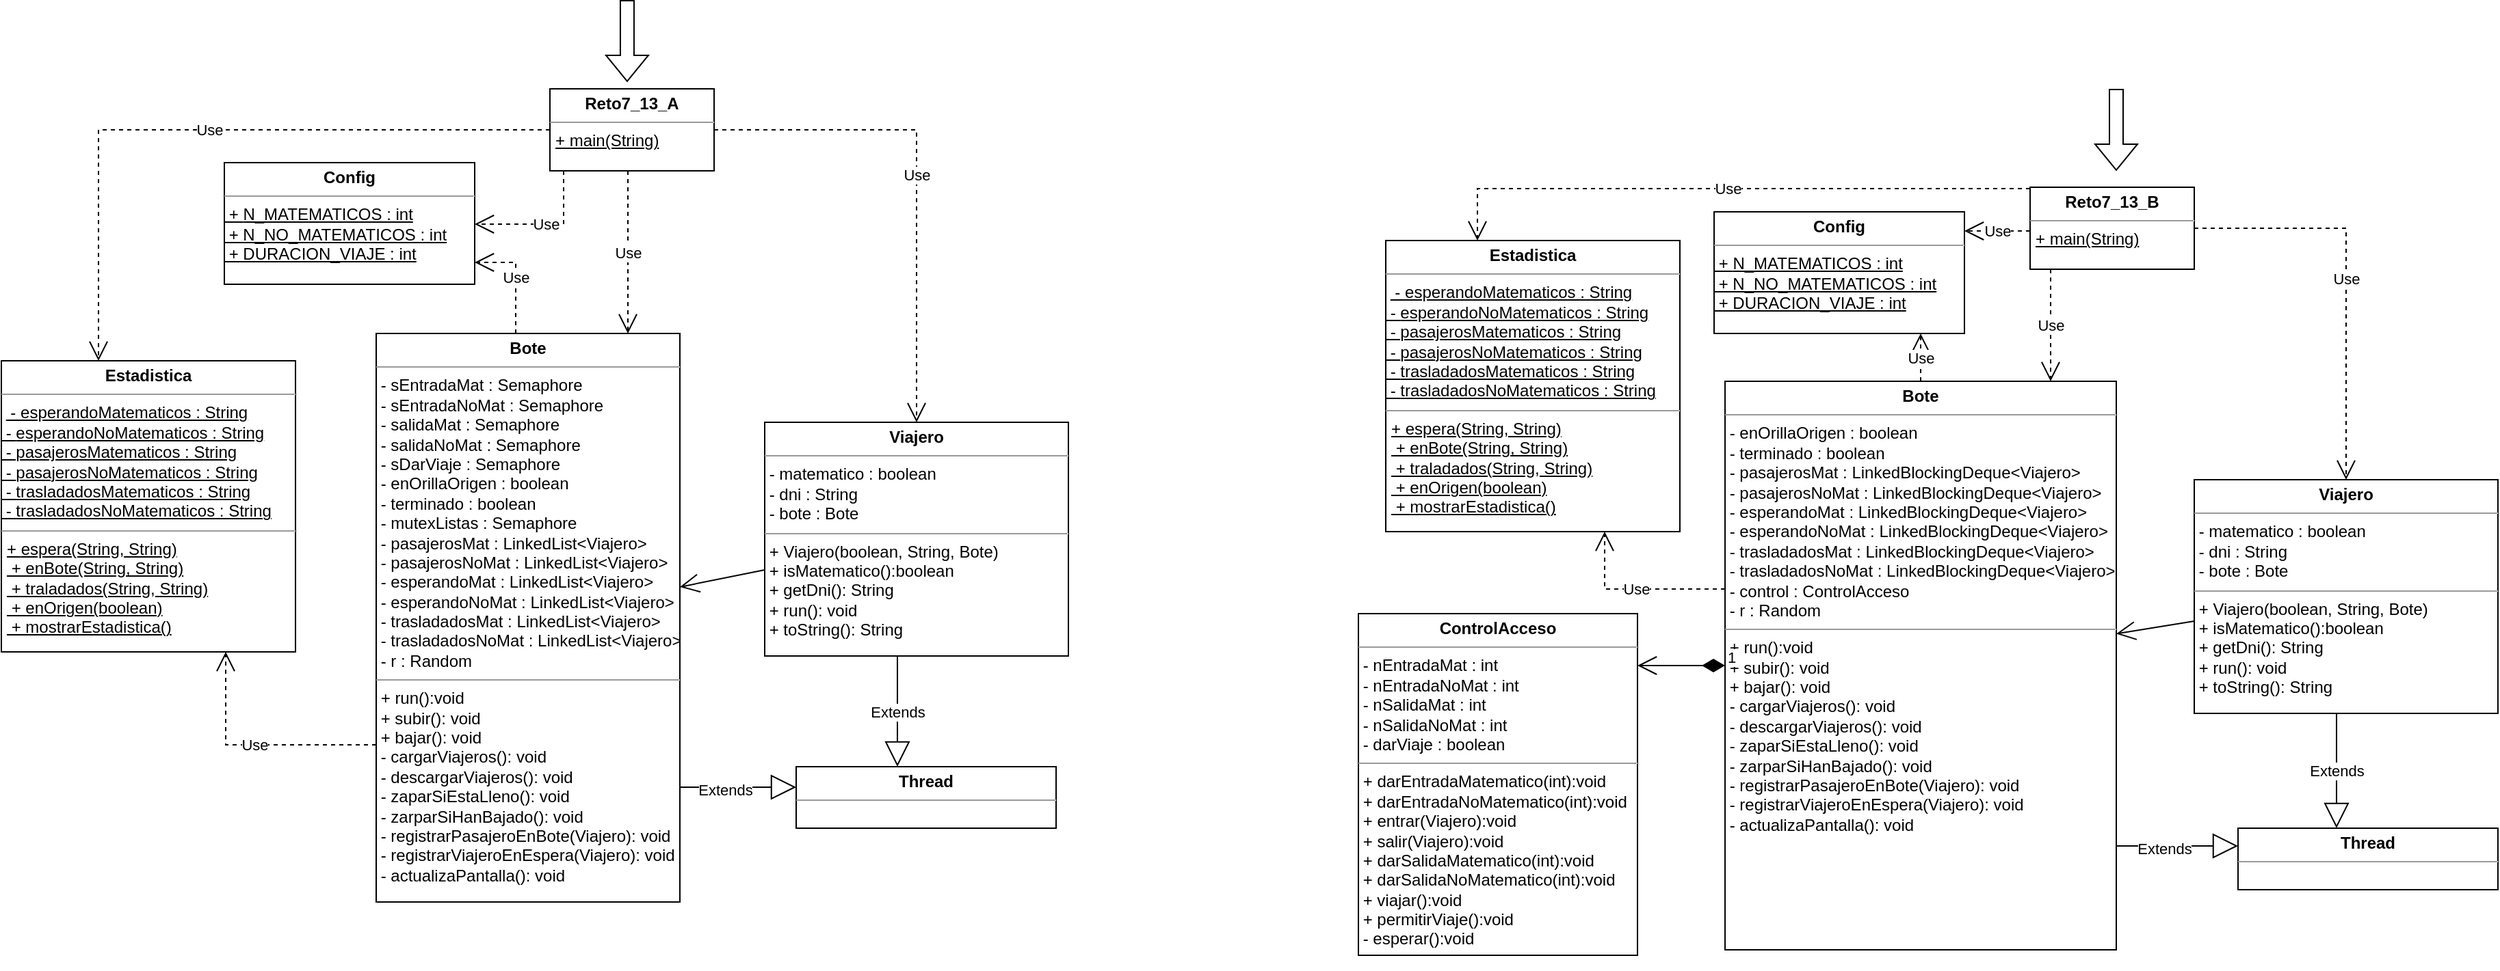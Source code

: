 <mxfile version="20.6.2" type="device"><diagram id="MzJFYPw6yOlojLo13A0B" name="Página-1"><mxGraphModel dx="1654" dy="972" grid="0" gridSize="10" guides="1" tooltips="1" connect="1" arrows="1" fold="1" page="1" pageScale="1" pageWidth="4000" pageHeight="2000" math="0" shadow="0"><root><mxCell id="0"/><mxCell id="1" parent="0"/><mxCell id="kdmSwV2Cofq7j0bnxIZ5-1" value="&lt;p style=&quot;margin:0px;margin-top:4px;text-align:center;&quot;&gt;&lt;b&gt;Reto7_13_A&lt;/b&gt;&lt;/p&gt;&lt;hr size=&quot;1&quot;&gt;&lt;p style=&quot;margin:0px;margin-left:4px;&quot;&gt;&lt;u&gt;+ main(String)&lt;/u&gt;&lt;br&gt;&lt;/p&gt;" style="verticalAlign=top;align=left;overflow=fill;fontSize=12;fontFamily=Helvetica;html=1;" parent="1" vertex="1"><mxGeometry x="645" y="727" width="120" height="60" as="geometry"/></mxCell><mxCell id="kdmSwV2Cofq7j0bnxIZ5-2" value="" style="shape=flexArrow;endArrow=classic;html=1;rounded=0;" parent="1" edge="1"><mxGeometry width="50" height="50" relative="1" as="geometry"><mxPoint x="701.47" y="662" as="sourcePoint"/><mxPoint x="701.47" y="722" as="targetPoint"/></mxGeometry></mxCell><mxCell id="kdmSwV2Cofq7j0bnxIZ5-5" value="&lt;p style=&quot;margin:0px;margin-top:4px;text-align:center;&quot;&gt;&lt;b&gt;Config&lt;/b&gt;&lt;/p&gt;&lt;hr size=&quot;1&quot;&gt;&lt;p style=&quot;margin:0px;margin-left:4px;&quot;&gt;&lt;/p&gt;&lt;u&gt;&amp;nbsp;+&amp;nbsp;&lt;/u&gt;&lt;span style=&quot;background-color: initial;&quot;&gt;&lt;u&gt;N_MATEMATICOS : int&lt;/u&gt;&lt;/span&gt;&lt;div&gt;&lt;u&gt;&amp;nbsp;+ N_NO_MATEMATICOS : int&lt;/u&gt;&lt;/div&gt;&lt;div&gt;&lt;u&gt;&amp;nbsp;+ DURACION_VIAJE : int&lt;/u&gt;&lt;/div&gt;" style="verticalAlign=top;align=left;overflow=fill;fontSize=12;fontFamily=Helvetica;html=1;" parent="1" vertex="1"><mxGeometry x="407" y="781" width="183" height="89" as="geometry"/></mxCell><mxCell id="kdmSwV2Cofq7j0bnxIZ5-12" value="&lt;p style=&quot;margin:0px;margin-top:4px;text-align:center;&quot;&gt;&lt;b&gt;Thread&lt;/b&gt;&lt;/p&gt;&lt;hr size=&quot;1&quot;&gt;&lt;p style=&quot;margin:0px;margin-left:4px;&quot;&gt;&lt;br&gt;&lt;/p&gt;" style="verticalAlign=top;align=left;overflow=fill;fontSize=12;fontFamily=Helvetica;html=1;" parent="1" vertex="1"><mxGeometry x="825" y="1223" width="190" height="45" as="geometry"/></mxCell><mxCell id="kdmSwV2Cofq7j0bnxIZ5-13" value="&lt;p style=&quot;margin:0px;margin-top:4px;text-align:center;&quot;&gt;&lt;b&gt;Estadistica&lt;/b&gt;&lt;/p&gt;&lt;hr size=&quot;1&quot;&gt;&amp;nbsp;&lt;u style=&quot;background-color: initial;&quot;&gt;&amp;nbsp;-&amp;nbsp;&lt;span style=&quot;background-color: initial;&quot;&gt;esperandoMatematicos : String&lt;/span&gt;&lt;/u&gt;&lt;br&gt;&lt;u style=&quot;background-color: initial;&quot;&gt;&amp;nbsp;-&amp;nbsp;&lt;/u&gt;&lt;u style=&quot;background-color: initial;&quot;&gt;esperandoNoMatematicos : String&lt;br&gt;&lt;/u&gt;&lt;u style=&quot;background-color: initial;&quot;&gt;&amp;nbsp;- pasajerosMatematicos : String&lt;/u&gt;&lt;u style=&quot;background-color: initial;&quot;&gt;&lt;br&gt;&lt;/u&gt;&lt;u&gt;&amp;nbsp;-&amp;nbsp;&lt;/u&gt;&lt;u style=&quot;background-color: initial;&quot;&gt;pasajerosNoMatematicos : String&lt;/u&gt;&lt;u&gt;&lt;br&gt;&amp;nbsp;-&amp;nbsp;&lt;/u&gt;&lt;u style=&quot;background-color: initial;&quot;&gt;trasladadosMatematicos : String&lt;/u&gt;&lt;u&gt;&lt;br&gt;&amp;nbsp;-&amp;nbsp;&lt;/u&gt;&lt;u style=&quot;background-color: initial;&quot;&gt;trasladadosNoMatematicos : String&lt;/u&gt;&lt;u&gt;&lt;br&gt;&lt;/u&gt;&lt;hr size=&quot;1&quot;&gt;&lt;p style=&quot;margin:0px;margin-left:4px;&quot;&gt;&lt;u&gt;+&amp;nbsp;&lt;/u&gt;&lt;span style=&quot;background-color: initial;&quot;&gt;&lt;u&gt;espera(String, String)&lt;/u&gt;&lt;/span&gt;&lt;/p&gt;&lt;p style=&quot;margin:0px;margin-left:4px;&quot;&gt;&lt;u&gt;&amp;nbsp;+ enBote(String, String)&lt;/u&gt;&lt;/p&gt;&lt;p style=&quot;margin:0px;margin-left:4px;&quot;&gt;&lt;u&gt;&amp;nbsp;+ traladados(String, String)&lt;/u&gt;&lt;/p&gt;&lt;p style=&quot;margin:0px;margin-left:4px;&quot;&gt;&lt;u&gt;&amp;nbsp;+ enOrigen(boolean)&lt;/u&gt;&lt;/p&gt;&lt;p style=&quot;margin:0px;margin-left:4px;&quot;&gt;&lt;u&gt;&amp;nbsp;+ mostrarEstadistica()&lt;/u&gt;&lt;/p&gt;" style="verticalAlign=top;align=left;overflow=fill;fontSize=12;fontFamily=Helvetica;html=1;" parent="1" vertex="1"><mxGeometry x="244" y="926" width="215" height="213" as="geometry"/></mxCell><mxCell id="goWe39SvWJ5afLizAlwb-5" value="Extends" style="endArrow=block;endSize=16;endFill=0;html=1;rounded=0;edgeStyle=orthogonalEdgeStyle;startArrow=none;" parent="1" source="1cY4Yod7n6SHqiEkVjwp-2" target="kdmSwV2Cofq7j0bnxIZ5-12" edge="1"><mxGeometry x="-0.224" y="-2" width="160" relative="1" as="geometry"><mxPoint x="505" y="977" as="sourcePoint"/><mxPoint x="713" y="792" as="targetPoint"/><Array as="points"><mxPoint x="793" y="1238"/><mxPoint x="793" y="1238"/></Array><mxPoint as="offset"/></mxGeometry></mxCell><mxCell id="goWe39SvWJ5afLizAlwb-6" value="Extends" style="endArrow=block;endSize=16;endFill=0;html=1;rounded=0;edgeStyle=orthogonalEdgeStyle;jumpStyle=arc;jumpSize=15;" parent="1" source="1cY4Yod7n6SHqiEkVjwp-4" target="kdmSwV2Cofq7j0bnxIZ5-12" edge="1"><mxGeometry width="160" relative="1" as="geometry"><mxPoint x="1023" y="1015" as="sourcePoint"/><mxPoint x="503" y="1074" as="targetPoint"/><Array as="points"><mxPoint x="899" y="1161"/><mxPoint x="899" y="1161"/></Array></mxGeometry></mxCell><mxCell id="goWe39SvWJ5afLizAlwb-12" value="Use" style="endArrow=open;endSize=12;dashed=1;html=1;rounded=0;edgeStyle=orthogonalEdgeStyle;" parent="1" source="kdmSwV2Cofq7j0bnxIZ5-1" target="1cY4Yod7n6SHqiEkVjwp-2" edge="1"><mxGeometry width="160" relative="1" as="geometry"><mxPoint x="720.089" y="382" as="sourcePoint"/><mxPoint x="1028.048" y="892" as="targetPoint"/><Array as="points"><mxPoint x="702" y="897"/><mxPoint x="702" y="897"/></Array></mxGeometry></mxCell><mxCell id="cLcp4YFCbcZAhSx4IMIS-6" value="Use" style="endArrow=open;endSize=12;dashed=1;html=1;rounded=0;" parent="1" source="1cY4Yod7n6SHqiEkVjwp-2" edge="1"><mxGeometry width="160" relative="1" as="geometry"><mxPoint x="577.379" y="977" as="sourcePoint"/><mxPoint x="586" y="1244.715" as="targetPoint"/></mxGeometry></mxCell><mxCell id="1cY4Yod7n6SHqiEkVjwp-2" value="&lt;p style=&quot;margin: 4px 0px 0px; text-align: center;&quot;&gt;&lt;b&gt;Bote&lt;/b&gt;&lt;br&gt;&lt;/p&gt;&lt;hr size=&quot;1&quot;&gt;&lt;p style=&quot;margin:0px;margin-left:4px;&quot;&gt;&lt;/p&gt;&amp;nbsp;-&amp;nbsp;&lt;span style=&quot;background-color: initial;&quot;&gt;sEntradaMat : Semaphore&lt;/span&gt;&lt;div&gt;&amp;nbsp;- sEntradaNoMat : Semaphore&lt;/div&gt;&lt;div&gt;&amp;nbsp;- salidaMat : Semaphore&lt;/div&gt;&lt;div&gt;&amp;nbsp;- salidaNoMat : Semaphore&lt;/div&gt;&lt;div&gt;&amp;nbsp;- sDarViaje : Semaphore&lt;/div&gt;&lt;div&gt;&amp;nbsp;- enOrillaOrigen : boolean&lt;/div&gt;&lt;div&gt;&amp;nbsp;- terminado : boolean&lt;/div&gt;&lt;div&gt;&amp;nbsp;- mutexListas : Semaphore&lt;/div&gt;&lt;div&gt;&amp;nbsp;- pasajerosMat : LinkedList&amp;lt;Viajero&amp;gt;&lt;/div&gt;&lt;div&gt;&amp;nbsp;- pasajerosNoMat : LinkedList&amp;lt;Viajero&amp;gt;&lt;/div&gt;&lt;div&gt;&amp;nbsp;- esperandoMat : LinkedList&amp;lt;Viajero&amp;gt;&lt;/div&gt;&lt;div&gt;&amp;nbsp;- esperandoNoMat : LinkedList&amp;lt;Viajero&amp;gt;&lt;/div&gt;&lt;div&gt;&amp;nbsp;- trasladadosMat : LinkedList&amp;lt;Viajero&amp;gt;&lt;/div&gt;&lt;div&gt;&amp;nbsp;- trasladadosNoMat : LinkedList&amp;lt;Viajero&amp;gt;&lt;/div&gt;&lt;div&gt;&amp;nbsp;- r : Random&lt;/div&gt;&lt;hr size=&quot;1&quot;&gt;&lt;p style=&quot;margin:0px;margin-left:4px;&quot;&gt;&lt;/p&gt;&lt;span style=&quot;background-color: initial;&quot;&gt;&lt;div&gt;&amp;nbsp;+&amp;nbsp;&lt;span style=&quot;background-color: initial;&quot;&gt;run():void&lt;/span&gt;&lt;/div&gt;&lt;/span&gt;&lt;div&gt;&amp;nbsp;+ subir(): void&lt;/div&gt;&lt;div&gt;&amp;nbsp;+ bajar(): void&lt;/div&gt;&lt;div&gt;&amp;nbsp;- cargarViajeros(): void&lt;/div&gt;&lt;div&gt;&amp;nbsp;- descargarViajeros(): void&lt;/div&gt;&lt;div&gt;&amp;nbsp;- zaparSiEstaLleno(): void&lt;/div&gt;&lt;div&gt;&amp;nbsp;- zarparSiHanBajado(): void&lt;/div&gt;&lt;div&gt;&amp;nbsp;- registrarPasajeroEnBote(Viajero): void&lt;/div&gt;&lt;div&gt;&amp;nbsp;- registrarViajeroEnEspera(Viajero): void&lt;/div&gt;&lt;div&gt;&amp;nbsp;- actualizaPantalla(): void&lt;/div&gt;" style="verticalAlign=top;align=left;overflow=fill;fontSize=12;fontFamily=Helvetica;html=1;" parent="1" vertex="1"><mxGeometry x="518" y="906" width="222" height="416" as="geometry"/></mxCell><mxCell id="1cY4Yod7n6SHqiEkVjwp-4" value="&lt;p style=&quot;margin: 4px 0px 0px; text-align: center;&quot;&gt;&lt;b&gt;Viajero&lt;/b&gt;&lt;/p&gt;&lt;hr size=&quot;1&quot;&gt;&lt;p style=&quot;margin:0px;margin-left:4px;&quot;&gt;&lt;/p&gt;&amp;nbsp;-&amp;nbsp;&lt;span style=&quot;background-color: initial;&quot;&gt;matematico : boolean&lt;/span&gt;&lt;div&gt;&amp;nbsp;- dni : String&lt;/div&gt;&lt;div&gt;&amp;nbsp;- bote : Bote&lt;/div&gt;&lt;hr size=&quot;1&quot;&gt;&lt;p style=&quot;margin:0px;margin-left:4px;&quot;&gt;&lt;/p&gt;&lt;span style=&quot;background-color: initial;&quot;&gt;&amp;nbsp;+&amp;nbsp;&lt;/span&gt;&lt;span style=&quot;background-color: initial;&quot;&gt;Viajero(boolean, String, Bote)&lt;/span&gt;&lt;div&gt;&amp;nbsp;+ isMatematico():boolean&lt;/div&gt;&lt;div&gt;&amp;nbsp;+ getDni(): String&lt;/div&gt;&lt;div&gt;&amp;nbsp;+ run(): void&lt;/div&gt;&lt;div&gt;&amp;nbsp;+ toString(): String&lt;/div&gt;" style="verticalAlign=top;align=left;overflow=fill;fontSize=12;fontFamily=Helvetica;html=1;" parent="1" vertex="1"><mxGeometry x="802" y="971" width="222" height="171" as="geometry"/></mxCell><mxCell id="1cY4Yod7n6SHqiEkVjwp-7" value="" style="endArrow=open;endFill=1;endSize=12;html=1;rounded=0;" parent="1" source="1cY4Yod7n6SHqiEkVjwp-4" target="1cY4Yod7n6SHqiEkVjwp-2" edge="1"><mxGeometry width="160" relative="1" as="geometry"><mxPoint x="348.214" y="1095" as="sourcePoint"/><mxPoint x="813" y="1029.649" as="targetPoint"/></mxGeometry></mxCell><mxCell id="1cY4Yod7n6SHqiEkVjwp-11" value="Use" style="endArrow=open;endSize=12;dashed=1;html=1;rounded=0;edgeStyle=orthogonalEdgeStyle;" parent="1" source="kdmSwV2Cofq7j0bnxIZ5-1" target="1cY4Yod7n6SHqiEkVjwp-4" edge="1"><mxGeometry width="160" relative="1" as="geometry"><mxPoint x="731" y="824" as="sourcePoint"/><mxPoint x="712.048" y="948" as="targetPoint"/></mxGeometry></mxCell><mxCell id="HdBYPvzMTJ2l69L721Ia-1" value="Use" style="endArrow=open;endSize=12;dashed=1;html=1;rounded=0;edgeStyle=orthogonalEdgeStyle;" parent="1" source="kdmSwV2Cofq7j0bnxIZ5-1" target="kdmSwV2Cofq7j0bnxIZ5-13" edge="1"><mxGeometry width="160" relative="1" as="geometry"><mxPoint x="712.0" y="874" as="sourcePoint"/><mxPoint x="712.0" y="916" as="targetPoint"/><Array as="points"><mxPoint x="315" y="757"/></Array></mxGeometry></mxCell><mxCell id="HdBYPvzMTJ2l69L721Ia-2" value="Use" style="endArrow=open;endSize=12;dashed=1;html=1;rounded=0;edgeStyle=orthogonalEdgeStyle;" parent="1" source="1cY4Yod7n6SHqiEkVjwp-2" target="kdmSwV2Cofq7j0bnxIZ5-13" edge="1"><mxGeometry width="160" relative="1" as="geometry"><mxPoint x="652.0" y="844" as="sourcePoint"/><mxPoint x="408" y="936" as="targetPoint"/><Array as="points"><mxPoint x="408" y="1207"/></Array></mxGeometry></mxCell><mxCell id="HdBYPvzMTJ2l69L721Ia-4" value="Use" style="endArrow=open;endSize=12;dashed=1;html=1;rounded=0;edgeStyle=orthogonalEdgeStyle;" parent="1" source="kdmSwV2Cofq7j0bnxIZ5-1" target="kdmSwV2Cofq7j0bnxIZ5-5" edge="1"><mxGeometry width="160" relative="1" as="geometry"><mxPoint x="712.0" y="797" as="sourcePoint"/><mxPoint x="712.0" y="916" as="targetPoint"/><Array as="points"><mxPoint x="655" y="826"/></Array></mxGeometry></mxCell><mxCell id="HdBYPvzMTJ2l69L721Ia-5" value="Use" style="endArrow=open;endSize=12;dashed=1;html=1;rounded=0;edgeStyle=orthogonalEdgeStyle;" parent="1" source="1cY4Yod7n6SHqiEkVjwp-2" target="kdmSwV2Cofq7j0bnxIZ5-5" edge="1"><mxGeometry width="160" relative="1" as="geometry"><mxPoint x="665" y="797" as="sourcePoint"/><mxPoint x="600" y="836" as="targetPoint"/><Array as="points"><mxPoint x="620" y="854"/></Array></mxGeometry></mxCell><mxCell id="Zn3-x1aMM9qF-Qq5hT-A-1" value="&lt;p style=&quot;margin:0px;margin-top:4px;text-align:center;&quot;&gt;&lt;b&gt;Reto7_13_B&lt;/b&gt;&lt;/p&gt;&lt;hr size=&quot;1&quot;&gt;&lt;p style=&quot;margin:0px;margin-left:4px;&quot;&gt;&lt;u&gt;+ main(String)&lt;/u&gt;&lt;br&gt;&lt;/p&gt;" style="verticalAlign=top;align=left;overflow=fill;fontSize=12;fontFamily=Helvetica;html=1;" vertex="1" parent="1"><mxGeometry x="1727" y="799" width="120" height="60" as="geometry"/></mxCell><mxCell id="Zn3-x1aMM9qF-Qq5hT-A-2" value="" style="shape=flexArrow;endArrow=classic;html=1;rounded=0;" edge="1" parent="1"><mxGeometry width="50" height="50" relative="1" as="geometry"><mxPoint x="1790.0" y="727.0" as="sourcePoint"/><mxPoint x="1790.0" y="787.0" as="targetPoint"/></mxGeometry></mxCell><mxCell id="Zn3-x1aMM9qF-Qq5hT-A-3" value="&lt;p style=&quot;margin:0px;margin-top:4px;text-align:center;&quot;&gt;&lt;b&gt;Config&lt;/b&gt;&lt;/p&gt;&lt;hr size=&quot;1&quot;&gt;&lt;p style=&quot;margin:0px;margin-left:4px;&quot;&gt;&lt;/p&gt;&lt;u&gt;&amp;nbsp;+&amp;nbsp;&lt;/u&gt;&lt;span style=&quot;background-color: initial;&quot;&gt;&lt;u&gt;N_MATEMATICOS : int&lt;/u&gt;&lt;/span&gt;&lt;div&gt;&lt;u&gt;&amp;nbsp;+ N_NO_MATEMATICOS : int&lt;/u&gt;&lt;/div&gt;&lt;div&gt;&lt;u&gt;&amp;nbsp;+ DURACION_VIAJE : int&lt;/u&gt;&lt;/div&gt;" style="verticalAlign=top;align=left;overflow=fill;fontSize=12;fontFamily=Helvetica;html=1;" vertex="1" parent="1"><mxGeometry x="1496" y="817" width="183" height="89" as="geometry"/></mxCell><mxCell id="Zn3-x1aMM9qF-Qq5hT-A-4" value="&lt;p style=&quot;margin:0px;margin-top:4px;text-align:center;&quot;&gt;&lt;b&gt;Thread&lt;/b&gt;&lt;/p&gt;&lt;hr size=&quot;1&quot;&gt;&lt;p style=&quot;margin:0px;margin-left:4px;&quot;&gt;&lt;br&gt;&lt;/p&gt;" style="verticalAlign=top;align=left;overflow=fill;fontSize=12;fontFamily=Helvetica;html=1;" vertex="1" parent="1"><mxGeometry x="1879" y="1268" width="190" height="45" as="geometry"/></mxCell><mxCell id="Zn3-x1aMM9qF-Qq5hT-A-5" value="&lt;p style=&quot;margin:0px;margin-top:4px;text-align:center;&quot;&gt;&lt;b&gt;Estadistica&lt;/b&gt;&lt;/p&gt;&lt;hr size=&quot;1&quot;&gt;&amp;nbsp;&lt;u style=&quot;background-color: initial;&quot;&gt;&amp;nbsp;-&amp;nbsp;&lt;span style=&quot;background-color: initial;&quot;&gt;esperandoMatematicos : String&lt;/span&gt;&lt;/u&gt;&lt;br&gt;&lt;u style=&quot;background-color: initial;&quot;&gt;&amp;nbsp;-&amp;nbsp;&lt;/u&gt;&lt;u style=&quot;background-color: initial;&quot;&gt;esperandoNoMatematicos : String&lt;br&gt;&lt;/u&gt;&lt;u style=&quot;background-color: initial;&quot;&gt;&amp;nbsp;- pasajerosMatematicos : String&lt;/u&gt;&lt;u style=&quot;background-color: initial;&quot;&gt;&lt;br&gt;&lt;/u&gt;&lt;u&gt;&amp;nbsp;-&amp;nbsp;&lt;/u&gt;&lt;u style=&quot;background-color: initial;&quot;&gt;pasajerosNoMatematicos : String&lt;/u&gt;&lt;u&gt;&lt;br&gt;&amp;nbsp;-&amp;nbsp;&lt;/u&gt;&lt;u style=&quot;background-color: initial;&quot;&gt;trasladadosMatematicos : String&lt;/u&gt;&lt;u&gt;&lt;br&gt;&amp;nbsp;-&amp;nbsp;&lt;/u&gt;&lt;u style=&quot;background-color: initial;&quot;&gt;trasladadosNoMatematicos : String&lt;/u&gt;&lt;u&gt;&lt;br&gt;&lt;/u&gt;&lt;hr size=&quot;1&quot;&gt;&lt;p style=&quot;margin:0px;margin-left:4px;&quot;&gt;&lt;u&gt;+&amp;nbsp;&lt;/u&gt;&lt;span style=&quot;background-color: initial;&quot;&gt;&lt;u&gt;espera(String, String)&lt;/u&gt;&lt;/span&gt;&lt;/p&gt;&lt;p style=&quot;margin:0px;margin-left:4px;&quot;&gt;&lt;u&gt;&amp;nbsp;+ enBote(String, String)&lt;/u&gt;&lt;/p&gt;&lt;p style=&quot;margin:0px;margin-left:4px;&quot;&gt;&lt;u&gt;&amp;nbsp;+ traladados(String, String)&lt;/u&gt;&lt;/p&gt;&lt;p style=&quot;margin:0px;margin-left:4px;&quot;&gt;&lt;u&gt;&amp;nbsp;+ enOrigen(boolean)&lt;/u&gt;&lt;/p&gt;&lt;p style=&quot;margin:0px;margin-left:4px;&quot;&gt;&lt;u&gt;&amp;nbsp;+ mostrarEstadistica()&lt;/u&gt;&lt;/p&gt;" style="verticalAlign=top;align=left;overflow=fill;fontSize=12;fontFamily=Helvetica;html=1;" vertex="1" parent="1"><mxGeometry x="1256" y="838" width="215" height="213" as="geometry"/></mxCell><mxCell id="Zn3-x1aMM9qF-Qq5hT-A-6" value="Extends" style="endArrow=block;endSize=16;endFill=0;html=1;rounded=0;edgeStyle=orthogonalEdgeStyle;startArrow=none;" edge="1" parent="1" source="Zn3-x1aMM9qF-Qq5hT-A-10" target="Zn3-x1aMM9qF-Qq5hT-A-4"><mxGeometry x="-0.224" y="-2" width="160" relative="1" as="geometry"><mxPoint x="1513" y="1020" as="sourcePoint"/><mxPoint x="1721" y="835" as="targetPoint"/><Array as="points"><mxPoint x="1801" y="1281"/><mxPoint x="1801" y="1281"/></Array><mxPoint as="offset"/></mxGeometry></mxCell><mxCell id="Zn3-x1aMM9qF-Qq5hT-A-7" value="Extends" style="endArrow=block;endSize=16;endFill=0;html=1;rounded=0;edgeStyle=orthogonalEdgeStyle;jumpStyle=arc;jumpSize=15;" edge="1" parent="1" source="Zn3-x1aMM9qF-Qq5hT-A-11" target="Zn3-x1aMM9qF-Qq5hT-A-4"><mxGeometry width="160" relative="1" as="geometry"><mxPoint x="2031" y="1058" as="sourcePoint"/><mxPoint x="1511" y="1117" as="targetPoint"/><Array as="points"><mxPoint x="1951" y="1207"/><mxPoint x="1951" y="1207"/></Array></mxGeometry></mxCell><mxCell id="Zn3-x1aMM9qF-Qq5hT-A-8" value="Use" style="endArrow=open;endSize=12;dashed=1;html=1;rounded=0;edgeStyle=orthogonalEdgeStyle;" edge="1" parent="1" source="Zn3-x1aMM9qF-Qq5hT-A-1" target="Zn3-x1aMM9qF-Qq5hT-A-10"><mxGeometry width="160" relative="1" as="geometry"><mxPoint x="1728.089" y="425" as="sourcePoint"/><mxPoint x="2036.048" y="935" as="targetPoint"/><Array as="points"><mxPoint x="1742" y="891"/><mxPoint x="1742" y="891"/></Array></mxGeometry></mxCell><mxCell id="Zn3-x1aMM9qF-Qq5hT-A-9" value="Use" style="endArrow=open;endSize=12;dashed=1;html=1;rounded=0;" edge="1" parent="1" source="Zn3-x1aMM9qF-Qq5hT-A-10"><mxGeometry width="160" relative="1" as="geometry"><mxPoint x="1585.379" y="1020" as="sourcePoint"/><mxPoint x="1594" y="1287.715" as="targetPoint"/></mxGeometry></mxCell><mxCell id="Zn3-x1aMM9qF-Qq5hT-A-10" value="&lt;p style=&quot;margin: 4px 0px 0px; text-align: center;&quot;&gt;&lt;b&gt;Bote&lt;/b&gt;&lt;br&gt;&lt;/p&gt;&lt;hr size=&quot;1&quot;&gt;&lt;p style=&quot;margin:0px;margin-left:4px;&quot;&gt;&lt;/p&gt;&amp;nbsp;-&amp;nbsp;&lt;span style=&quot;background-color: initial;&quot;&gt;enOrillaOrigen : boolean&lt;/span&gt;&lt;div&gt;&amp;nbsp;- terminado : boolean&lt;/div&gt;&lt;div&gt;&amp;nbsp;-&amp;nbsp;pasajerosMat : LinkedBlockingDeque&amp;lt;Viajero&amp;gt;&lt;/div&gt;&lt;div&gt;&amp;nbsp;-&amp;nbsp;pasajerosNoMat : LinkedBlockingDeque&amp;lt;Viajero&amp;gt;&lt;/div&gt;&lt;div&gt;&amp;nbsp;-&amp;nbsp;esperandoMat : LinkedBlockingDeque&amp;lt;Viajero&amp;gt;&lt;/div&gt;&lt;div&gt;&amp;nbsp;-&amp;nbsp;esperandoNoMat : LinkedBlockingDeque&amp;lt;Viajero&amp;gt;&lt;/div&gt;&lt;div&gt;&amp;nbsp;-&amp;nbsp;trasladadosMat : LinkedBlockingDeque&amp;lt;Viajero&amp;gt;&lt;/div&gt;&lt;div&gt;&amp;nbsp;-&amp;nbsp;trasladadosNoMat : LinkedBlockingDeque&amp;lt;Viajero&amp;gt;&lt;/div&gt;&lt;div&gt;&amp;nbsp;-&amp;nbsp;control : ControlAcceso&lt;/div&gt;&lt;div&gt;&amp;nbsp;-&amp;nbsp;r : Random&lt;/div&gt;&lt;hr size=&quot;1&quot;&gt;&lt;p style=&quot;margin:0px;margin-left:4px;&quot;&gt;&lt;/p&gt;&lt;span style=&quot;background-color: initial;&quot;&gt;&lt;div&gt;&amp;nbsp;+&amp;nbsp;&lt;span style=&quot;background-color: initial;&quot;&gt;run():void&lt;/span&gt;&lt;/div&gt;&lt;/span&gt;&lt;div&gt;&amp;nbsp;+ subir(): void&lt;/div&gt;&lt;div&gt;&amp;nbsp;+ bajar(): void&lt;/div&gt;&lt;div&gt;&amp;nbsp;- cargarViajeros(): void&lt;/div&gt;&lt;div&gt;&amp;nbsp;- descargarViajeros(): void&lt;/div&gt;&lt;div&gt;&amp;nbsp;- zaparSiEstaLleno(): void&lt;/div&gt;&lt;div&gt;&amp;nbsp;- zarparSiHanBajado(): void&lt;/div&gt;&lt;div&gt;&amp;nbsp;- registrarPasajeroEnBote(Viajero): void&lt;/div&gt;&lt;div&gt;&amp;nbsp;- registrarViajeroEnEspera(Viajero): void&lt;/div&gt;&lt;div&gt;&amp;nbsp;- actualizaPantalla(): void&lt;/div&gt;" style="verticalAlign=top;align=left;overflow=fill;fontSize=12;fontFamily=Helvetica;html=1;" vertex="1" parent="1"><mxGeometry x="1504" y="941" width="286" height="416" as="geometry"/></mxCell><mxCell id="Zn3-x1aMM9qF-Qq5hT-A-11" value="&lt;p style=&quot;margin: 4px 0px 0px; text-align: center;&quot;&gt;&lt;b&gt;Viajero&lt;/b&gt;&lt;/p&gt;&lt;hr size=&quot;1&quot;&gt;&lt;p style=&quot;margin:0px;margin-left:4px;&quot;&gt;&lt;/p&gt;&amp;nbsp;-&amp;nbsp;&lt;span style=&quot;background-color: initial;&quot;&gt;matematico : boolean&lt;/span&gt;&lt;div&gt;&amp;nbsp;- dni : String&lt;/div&gt;&lt;div&gt;&amp;nbsp;- bote : Bote&lt;/div&gt;&lt;hr size=&quot;1&quot;&gt;&lt;p style=&quot;margin:0px;margin-left:4px;&quot;&gt;&lt;/p&gt;&lt;span style=&quot;background-color: initial;&quot;&gt;&amp;nbsp;+&amp;nbsp;&lt;/span&gt;&lt;span style=&quot;background-color: initial;&quot;&gt;Viajero(boolean, String, Bote)&lt;/span&gt;&lt;div&gt;&amp;nbsp;+ isMatematico():boolean&lt;/div&gt;&lt;div&gt;&amp;nbsp;+ getDni(): String&lt;/div&gt;&lt;div&gt;&amp;nbsp;+ run(): void&lt;/div&gt;&lt;div&gt;&amp;nbsp;+ toString(): String&lt;/div&gt;" style="verticalAlign=top;align=left;overflow=fill;fontSize=12;fontFamily=Helvetica;html=1;" vertex="1" parent="1"><mxGeometry x="1847" y="1013" width="222" height="171" as="geometry"/></mxCell><mxCell id="Zn3-x1aMM9qF-Qq5hT-A-12" value="" style="endArrow=open;endFill=1;endSize=12;html=1;rounded=0;" edge="1" parent="1" source="Zn3-x1aMM9qF-Qq5hT-A-11" target="Zn3-x1aMM9qF-Qq5hT-A-10"><mxGeometry width="160" relative="1" as="geometry"><mxPoint x="1356.214" y="1138" as="sourcePoint"/><mxPoint x="1821" y="1072.649" as="targetPoint"/></mxGeometry></mxCell><mxCell id="Zn3-x1aMM9qF-Qq5hT-A-13" value="Use" style="endArrow=open;endSize=12;dashed=1;html=1;rounded=0;edgeStyle=orthogonalEdgeStyle;" edge="1" parent="1" source="Zn3-x1aMM9qF-Qq5hT-A-1" target="Zn3-x1aMM9qF-Qq5hT-A-11"><mxGeometry width="160" relative="1" as="geometry"><mxPoint x="1739" y="867" as="sourcePoint"/><mxPoint x="1720.048" y="991" as="targetPoint"/><Array as="points"><mxPoint x="1958" y="829"/></Array></mxGeometry></mxCell><mxCell id="Zn3-x1aMM9qF-Qq5hT-A-14" value="Use" style="endArrow=open;endSize=12;dashed=1;html=1;rounded=0;edgeStyle=orthogonalEdgeStyle;" edge="1" parent="1" source="Zn3-x1aMM9qF-Qq5hT-A-1" target="Zn3-x1aMM9qF-Qq5hT-A-5"><mxGeometry width="160" relative="1" as="geometry"><mxPoint x="1720.0" y="917" as="sourcePoint"/><mxPoint x="1720.0" y="959" as="targetPoint"/><Array as="points"><mxPoint x="1323" y="800"/></Array></mxGeometry></mxCell><mxCell id="Zn3-x1aMM9qF-Qq5hT-A-15" value="Use" style="endArrow=open;endSize=12;dashed=1;html=1;rounded=0;edgeStyle=orthogonalEdgeStyle;" edge="1" parent="1" source="Zn3-x1aMM9qF-Qq5hT-A-10" target="Zn3-x1aMM9qF-Qq5hT-A-5"><mxGeometry width="160" relative="1" as="geometry"><mxPoint x="1660.0" y="887" as="sourcePoint"/><mxPoint x="1416" y="979" as="targetPoint"/><Array as="points"><mxPoint x="1416" y="1093"/></Array></mxGeometry></mxCell><mxCell id="Zn3-x1aMM9qF-Qq5hT-A-16" value="Use" style="endArrow=open;endSize=12;dashed=1;html=1;rounded=0;edgeStyle=orthogonalEdgeStyle;" edge="1" parent="1" source="Zn3-x1aMM9qF-Qq5hT-A-1" target="Zn3-x1aMM9qF-Qq5hT-A-3"><mxGeometry width="160" relative="1" as="geometry"><mxPoint x="1720.0" y="840" as="sourcePoint"/><mxPoint x="1720.0" y="959" as="targetPoint"/><Array as="points"><mxPoint x="1718" y="831"/><mxPoint x="1718" y="831"/></Array></mxGeometry></mxCell><mxCell id="Zn3-x1aMM9qF-Qq5hT-A-17" value="Use" style="endArrow=open;endSize=12;dashed=1;html=1;rounded=0;edgeStyle=orthogonalEdgeStyle;" edge="1" parent="1" source="Zn3-x1aMM9qF-Qq5hT-A-10" target="Zn3-x1aMM9qF-Qq5hT-A-3"><mxGeometry width="160" relative="1" as="geometry"><mxPoint x="1673" y="840" as="sourcePoint"/><mxPoint x="1608" y="879" as="targetPoint"/><Array as="points"><mxPoint x="1628" y="897"/></Array></mxGeometry></mxCell><mxCell id="Zn3-x1aMM9qF-Qq5hT-A-18" value="&lt;p style=&quot;margin: 4px 0px 0px; text-align: center;&quot;&gt;&lt;b&gt;ControlAcceso&lt;/b&gt;&lt;br&gt;&lt;/p&gt;&lt;hr size=&quot;1&quot;&gt;&lt;p style=&quot;margin:0px;margin-left:4px;&quot;&gt;&lt;/p&gt;&amp;nbsp;-&amp;nbsp;&lt;span style=&quot;background-color: initial;&quot;&gt;nEntradaMat : int&lt;/span&gt;&lt;div&gt;&amp;nbsp;-&amp;nbsp;nEntradaNoMat : int&lt;/div&gt;&lt;div&gt;&amp;nbsp;-&amp;nbsp;nSalidaMat : int&lt;/div&gt;&lt;div&gt;&amp;nbsp;-&amp;nbsp;nSalidaNoMat : int&lt;/div&gt;&lt;div&gt;&amp;nbsp;-&amp;nbsp;darViaje : boolean&lt;/div&gt;&lt;hr size=&quot;1&quot;&gt;&lt;p style=&quot;margin:0px;margin-left:4px;&quot;&gt;&lt;/p&gt;&lt;span style=&quot;background-color: initial;&quot;&gt;&lt;div&gt;&amp;nbsp;+&amp;nbsp;&lt;span style=&quot;background-color: initial;&quot;&gt;darEntradaMatematico(int):void&lt;/span&gt;&lt;/div&gt;&lt;/span&gt;&lt;div&gt;&amp;nbsp;+ darEntradaNoMatematico(int):void&lt;/div&gt;&amp;nbsp;+&amp;nbsp;&lt;span style=&quot;background-color: initial;&quot;&gt;entrar(Viajero)&lt;/span&gt;:void&lt;br&gt;&amp;nbsp;+&amp;nbsp;&lt;span style=&quot;background-color: initial;&quot;&gt;salir(Viajero)&lt;/span&gt;:void&lt;br&gt;&amp;nbsp;+&amp;nbsp;&lt;span style=&quot;background-color: initial;&quot;&gt;darSalidaMatematico(int)&lt;/span&gt;:void&lt;br&gt;&lt;div&gt;&amp;nbsp;+&amp;nbsp;darSalidaNoMatematico(int):void&lt;/div&gt;&lt;div&gt;&amp;nbsp;+&amp;nbsp;viajar():void&lt;/div&gt;&lt;div&gt;&amp;nbsp;+&amp;nbsp;permitirViaje():void&lt;/div&gt;&lt;div&gt;&amp;nbsp;- esperar():void&lt;/div&gt;" style="verticalAlign=top;align=left;overflow=fill;fontSize=12;fontFamily=Helvetica;html=1;" vertex="1" parent="1"><mxGeometry x="1236" y="1111" width="204" height="250" as="geometry"/></mxCell><mxCell id="Zn3-x1aMM9qF-Qq5hT-A-19" value="1" style="endArrow=open;html=1;endSize=12;startArrow=diamondThin;startSize=14;startFill=1;edgeStyle=orthogonalEdgeStyle;align=left;verticalAlign=bottom;rounded=0;" edge="1" parent="1" source="Zn3-x1aMM9qF-Qq5hT-A-10" target="Zn3-x1aMM9qF-Qq5hT-A-18"><mxGeometry x="-1" y="3" relative="1" as="geometry"><mxPoint x="1626" y="1089" as="sourcePoint"/><mxPoint x="1786" y="1089" as="targetPoint"/><Array as="points"><mxPoint x="1458" y="1149"/><mxPoint x="1458" y="1149"/></Array></mxGeometry></mxCell></root></mxGraphModel></diagram></mxfile>